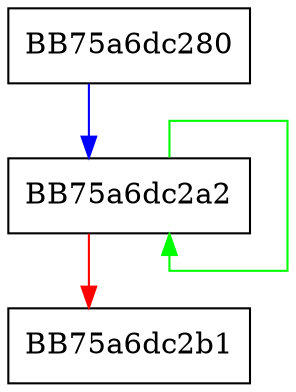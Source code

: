 digraph SSE4_pmovzxbw {
  node [shape="box"];
  graph [splines=ortho];
  BB75a6dc280 -> BB75a6dc2a2 [color="blue"];
  BB75a6dc2a2 -> BB75a6dc2a2 [color="green"];
  BB75a6dc2a2 -> BB75a6dc2b1 [color="red"];
}